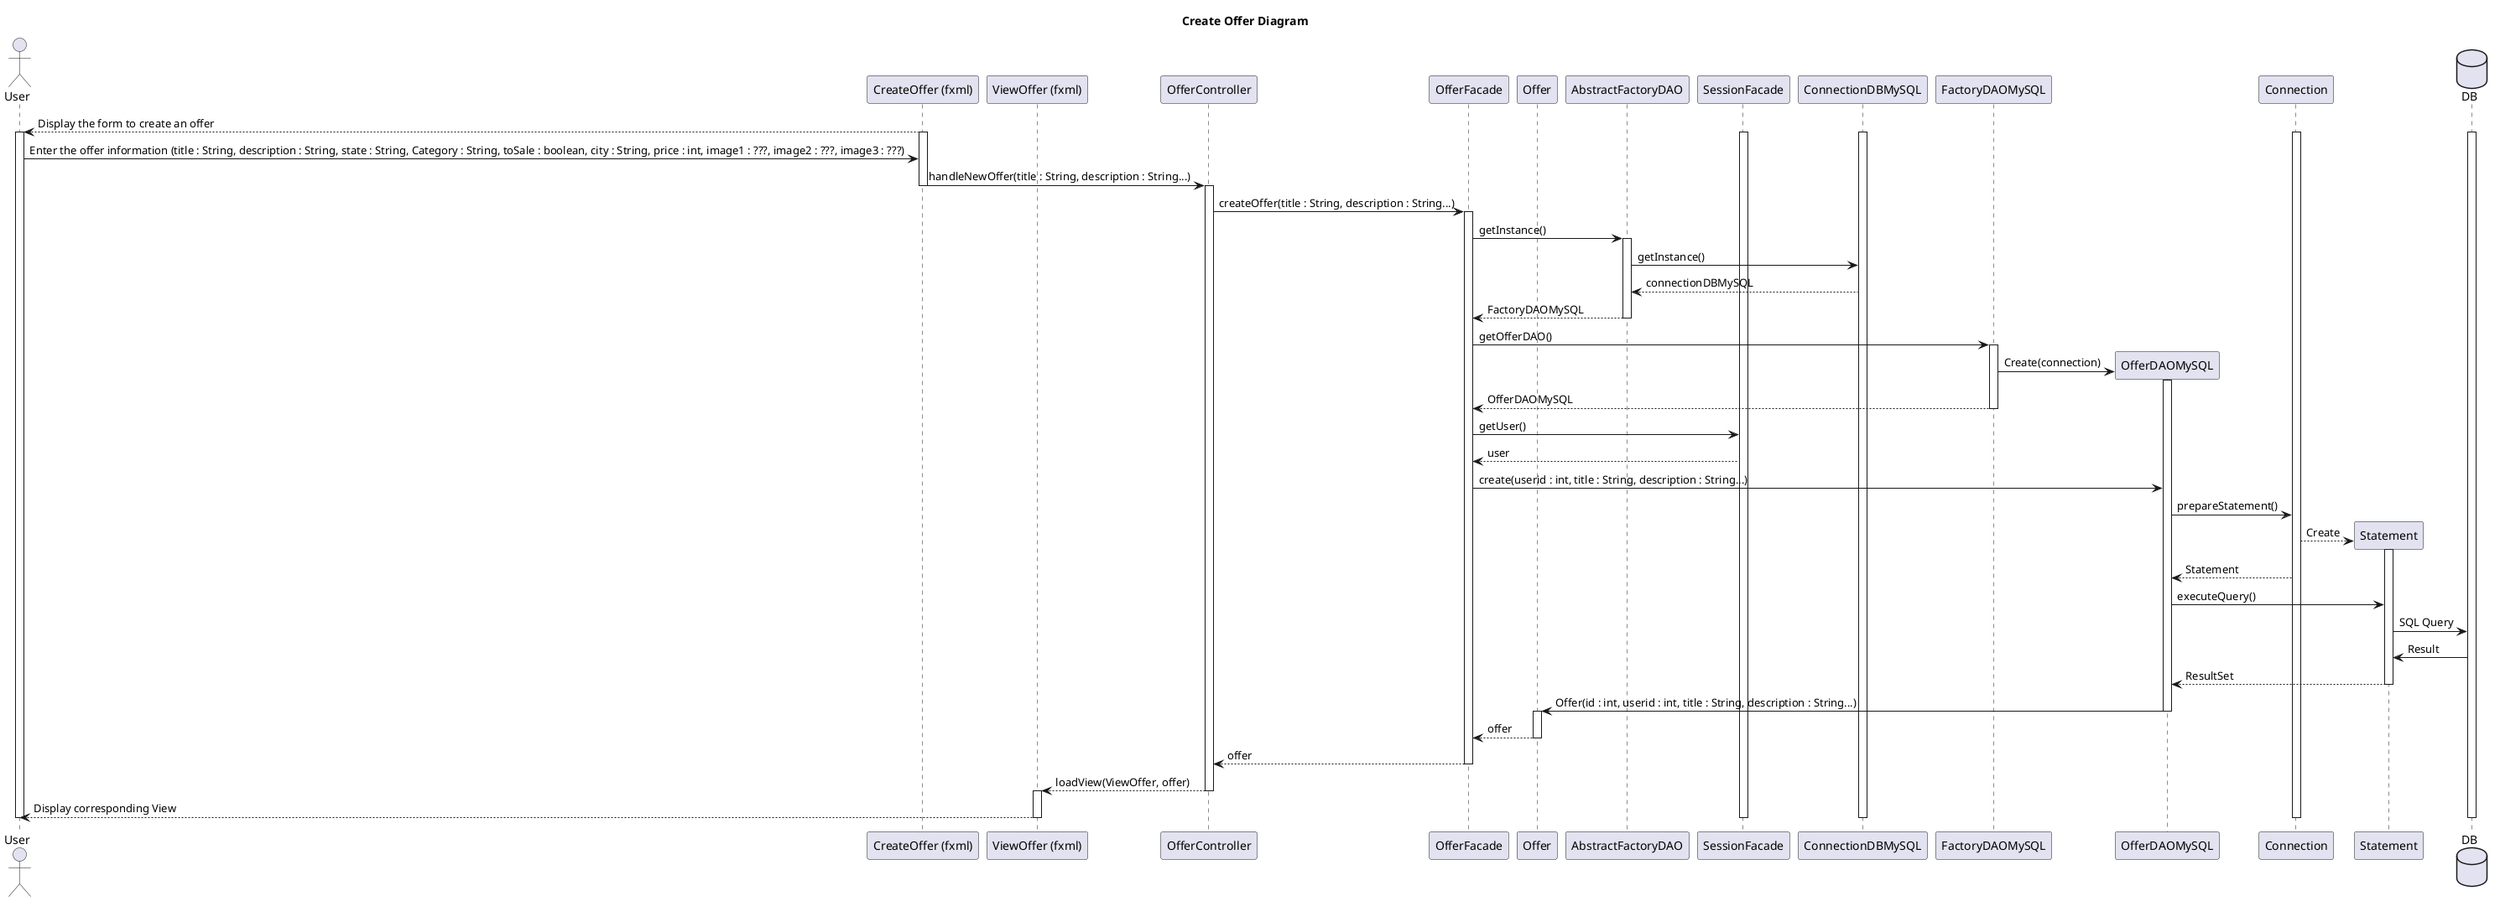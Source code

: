 @startuml
title Create Offer Diagram

actor User
participant "CreateOffer (fxml)"
participant "ViewOffer (fxml)"
participant OfferController
participant OfferFacade
participant Offer
participant AbstractFactoryDAO
participant SessionFacade
participant ConnectionDBMySQL
participant FactoryDAOMySQL
participant OfferDAOMySQL
participant Connection
participant Statement
database DB


"CreateOffer (fxml)"-->User: Display the form to create an offer

activate "CreateOffer (fxml)"
activate User
activate DB
activate Connection
activate ConnectionDBMySQL
activate SessionFacade



User->"CreateOffer (fxml)":Enter the offer information (title : String, description : String, state : String, Category : String, toSale : boolean, city : String, price : int, image1 : ???, image2 : ???, image3 : ???)

"CreateOffer (fxml)"->OfferController: handleNewOffer(title : String, description : String...)

deactivate "CreateOffer (fxml)"

activate OfferController

OfferController->OfferFacade:createOffer(title : String, description : String...)

activate OfferFacade

OfferFacade->AbstractFactoryDAO:getInstance()

activate AbstractFactoryDAO

AbstractFactoryDAO -> ConnectionDBMySQL : getInstance()

AbstractFactoryDAO <-- ConnectionDBMySQL : connectionDBMySQL

AbstractFactoryDAO--> OfferFacade : FactoryDAOMySQL

deactivate AbstractFactoryDAO

OfferFacade -> FactoryDAOMySQL:getOfferDAO()

activate FactoryDAOMySQL

FactoryDAOMySQL->OfferDAOMySQL **:Create(connection)

activate OfferDAOMySQL

FactoryDAOMySQL-->OfferFacade:OfferDAOMySQL

deactivate FactoryDAOMySQL

OfferFacade->SessionFacade: getUser()

SessionFacade-->OfferFacade: user

OfferFacade->OfferDAOMySQL: create(userid : int, title : String, description : String...)

OfferDAOMySQL->Connection: prepareStatement()

Connection-->Statement **: Create

activate Statement

Connection-->OfferDAOMySQL: Statement

OfferDAOMySQL->Statement:executeQuery()

Statement->DB: SQL Query

DB->Statement:Result

Statement-->OfferDAOMySQL: ResultSet

deactivate Statement

OfferDAOMySQL->Offer: Offer(id : int, userid : int, title : String, description : String...)

deactivate OfferDAOMySQL

activate Offer

Offer-->OfferFacade: offer

deactivate Offer

OfferFacade-->OfferController: offer

deactivate OfferFacade

OfferController-->"ViewOffer (fxml)": loadView(ViewOffer, offer)

deactivate OfferController

activate "ViewOffer (fxml)"

"ViewOffer (fxml)"-->User: Display corresponding View

deactivate SessionFacade
deactivate "ViewOffer (fxml)"
deactivate DB
deactivate User
deactivate ConnectionDBMySQL
deactivate Connection

@enduml